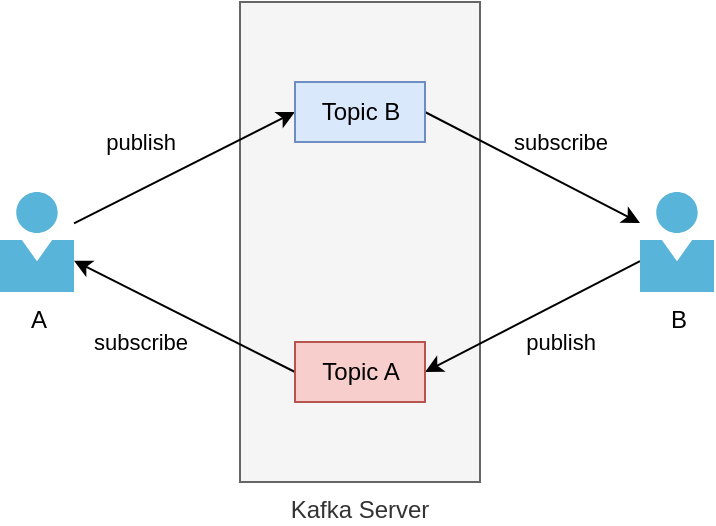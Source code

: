 <mxfile version="13.9.9" type="device"><diagram id="l0Mj_ZYImYByYj4r1HIT" name="Page-1"><mxGraphModel dx="488" dy="282" grid="1" gridSize="10" guides="1" tooltips="1" connect="1" arrows="1" fold="1" page="1" pageScale="1" pageWidth="850" pageHeight="1100" math="0" shadow="0"><root><mxCell id="0"/><mxCell id="1" parent="0"/><mxCell id="PCtJUAw_05V6xfHmCsAf-2" value="Kafka Server" style="rounded=0;whiteSpace=wrap;html=1;fillColor=#f5f5f5;strokeColor=#666666;fontColor=#333333;labelPosition=center;verticalLabelPosition=bottom;align=center;verticalAlign=top;" parent="1" vertex="1"><mxGeometry x="320" y="160" width="120" height="240" as="geometry"/></mxCell><mxCell id="PCtJUAw_05V6xfHmCsAf-9" style="rounded=0;orthogonalLoop=1;jettySize=auto;html=1;entryX=0;entryY=0.5;entryDx=0;entryDy=0;" parent="1" source="PCtJUAw_05V6xfHmCsAf-4" target="PCtJUAw_05V6xfHmCsAf-7" edge="1"><mxGeometry relative="1" as="geometry"/></mxCell><mxCell id="PCtJUAw_05V6xfHmCsAf-16" value="publish" style="edgeLabel;html=1;align=center;verticalAlign=middle;resizable=0;points=[];" parent="PCtJUAw_05V6xfHmCsAf-9" vertex="1" connectable="0"><mxGeometry x="-0.115" y="1" relative="1" as="geometry"><mxPoint x="-15.54" y="-15.1" as="offset"/></mxGeometry></mxCell><mxCell id="PCtJUAw_05V6xfHmCsAf-13" style="rounded=0;orthogonalLoop=1;jettySize=auto;html=1;entryX=0;entryY=0.5;entryDx=0;entryDy=0;startArrow=classic;startFill=1;endArrow=none;endFill=0;" parent="1" source="PCtJUAw_05V6xfHmCsAf-4" target="PCtJUAw_05V6xfHmCsAf-8" edge="1"><mxGeometry relative="1" as="geometry"/></mxCell><mxCell id="PCtJUAw_05V6xfHmCsAf-19" value="subscribe" style="edgeLabel;html=1;align=center;verticalAlign=middle;resizable=0;points=[];" parent="PCtJUAw_05V6xfHmCsAf-13" vertex="1" connectable="0"><mxGeometry x="0.207" y="-2" relative="1" as="geometry"><mxPoint x="-32.95" y="5.21" as="offset"/></mxGeometry></mxCell><mxCell id="PCtJUAw_05V6xfHmCsAf-4" value="A" style="aspect=fixed;html=1;points=[];align=center;image;fontSize=12;image=img/lib/mscae/Person.svg;" parent="1" vertex="1"><mxGeometry x="200" y="255" width="37" height="50" as="geometry"/></mxCell><mxCell id="PCtJUAw_05V6xfHmCsAf-11" style="rounded=0;orthogonalLoop=1;jettySize=auto;html=1;entryX=1;entryY=0.5;entryDx=0;entryDy=0;" parent="1" source="PCtJUAw_05V6xfHmCsAf-5" target="PCtJUAw_05V6xfHmCsAf-8" edge="1"><mxGeometry relative="1" as="geometry"/></mxCell><mxCell id="PCtJUAw_05V6xfHmCsAf-18" value="publish" style="edgeLabel;html=1;align=center;verticalAlign=middle;resizable=0;points=[];" parent="PCtJUAw_05V6xfHmCsAf-11" vertex="1" connectable="0"><mxGeometry x="-0.225" y="3" relative="1" as="geometry"><mxPoint y="16.31" as="offset"/></mxGeometry></mxCell><mxCell id="PCtJUAw_05V6xfHmCsAf-15" style="edgeStyle=none;rounded=0;orthogonalLoop=1;jettySize=auto;html=1;entryX=1;entryY=0.5;entryDx=0;entryDy=0;startArrow=classic;startFill=1;endArrow=none;endFill=0;" parent="1" source="PCtJUAw_05V6xfHmCsAf-5" target="PCtJUAw_05V6xfHmCsAf-7" edge="1"><mxGeometry relative="1" as="geometry"/></mxCell><mxCell id="PCtJUAw_05V6xfHmCsAf-17" value="subscribe" style="edgeLabel;html=1;align=center;verticalAlign=middle;resizable=0;points=[];" parent="PCtJUAw_05V6xfHmCsAf-15" vertex="1" connectable="0"><mxGeometry x="0.155" y="-1" relative="1" as="geometry"><mxPoint x="21.5" y="-7.61" as="offset"/></mxGeometry></mxCell><mxCell id="PCtJUAw_05V6xfHmCsAf-5" value="B" style="aspect=fixed;html=1;points=[];align=center;image;fontSize=12;image=img/lib/mscae/Person.svg;" parent="1" vertex="1"><mxGeometry x="520" y="255" width="37" height="50" as="geometry"/></mxCell><mxCell id="PCtJUAw_05V6xfHmCsAf-7" value="Topic B" style="rounded=0;whiteSpace=wrap;html=1;fillColor=#dae8fc;strokeColor=#6c8ebf;" parent="1" vertex="1"><mxGeometry x="347.5" y="200" width="65" height="30" as="geometry"/></mxCell><mxCell id="PCtJUAw_05V6xfHmCsAf-8" value="Topic A" style="rounded=0;whiteSpace=wrap;html=1;fillColor=#f8cecc;strokeColor=#b85450;" parent="1" vertex="1"><mxGeometry x="347.5" y="330" width="65" height="30" as="geometry"/></mxCell></root></mxGraphModel></diagram></mxfile>